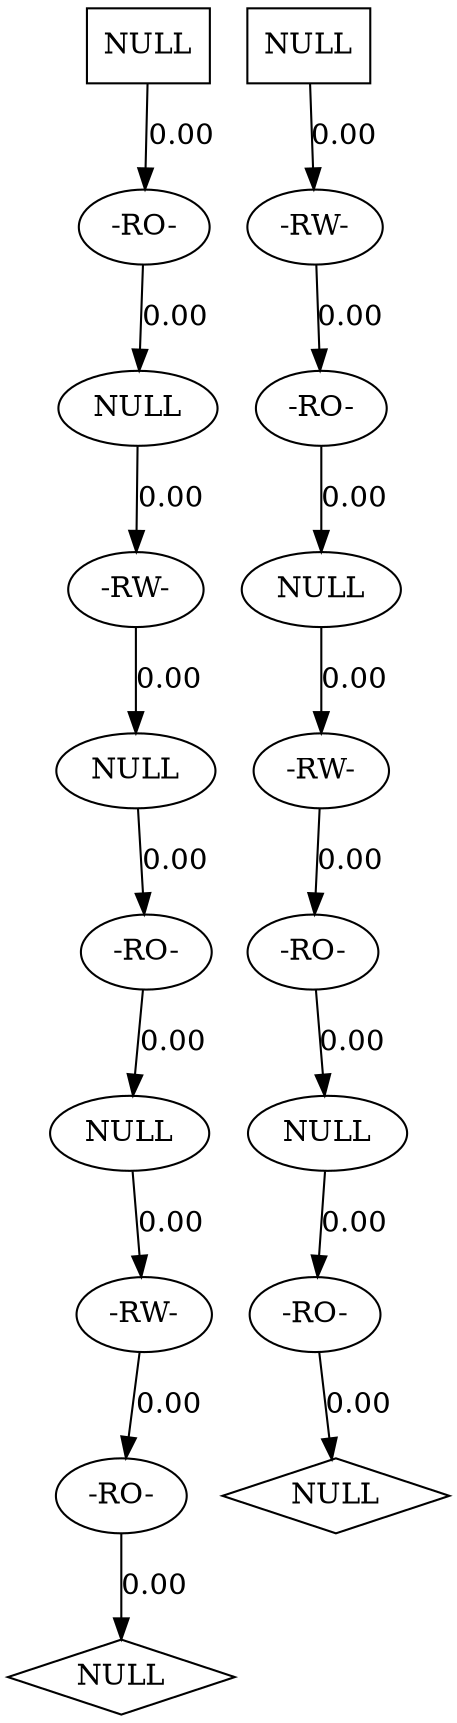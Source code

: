 digraph {
  0 [label="NULL",shape=box];
  1 [label="NULL",shape=box];
  2 [label="-RO-"];
  3 [label="-RW-"];
  4 [label="-RO-"];
  5 [label="NULL"];
  6 [label="-RW-"];
  7 [label="NULL"];
  8 [label="-RW-"];
  9 [label="NULL"];
  10 [label="-RO-"];
  11 [label="-RO-"];
  12 [label="NULL"];
  13 [label="NULL"];
  14 [label="-RO-"];
  15 [label="-RW-"];
  16 [label="-RO-"];
  17 [label="NULL",shape=diamond];
  18 [label="NULL",shape=diamond];
0->2 [label="0.00", weight="0.00",];
1->3 [label="0.00", weight="0.00",];
2->5 [label="0.00", weight="0.00",];
3->4 [label="0.00", weight="0.00",];
4->7 [label="0.00", weight="0.00",];
5->6 [label="0.00", weight="0.00",];
6->9 [label="0.00", weight="0.00",];
7->8 [label="0.00", weight="0.00",];
8->10 [label="0.00", weight="0.00",];
9->11 [label="0.00", weight="0.00",];
10->12 [label="0.00", weight="0.00",];
11->13 [label="0.00", weight="0.00",];
12->14 [label="0.00", weight="0.00",];
13->15 [label="0.00", weight="0.00",];
14->17 [label="0.00", weight="0.00",];
15->16 [label="0.00", weight="0.00",];
16->18 [label="0.00", weight="0.00",];
} // digraph
